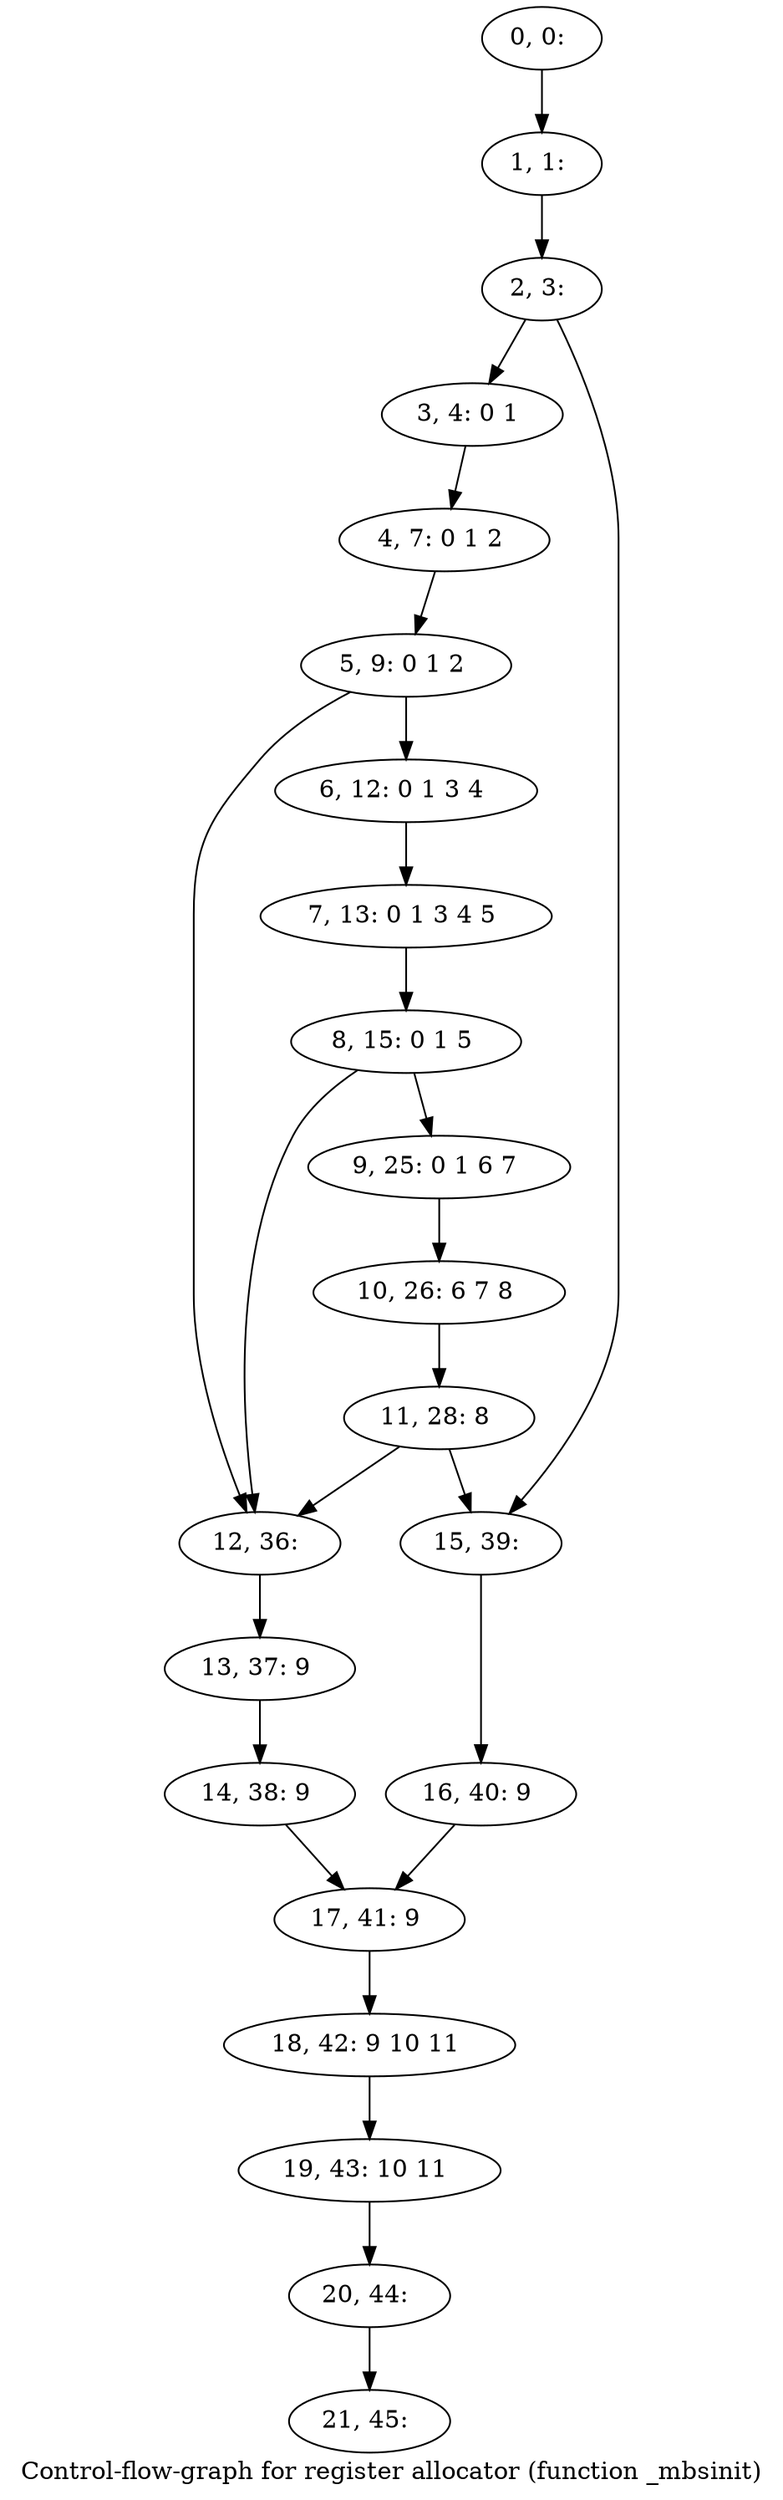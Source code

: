 digraph G {
graph [label="Control-flow-graph for register allocator (function _mbsinit)"]
0[label="0, 0: "];
1[label="1, 1: "];
2[label="2, 3: "];
3[label="3, 4: 0 1 "];
4[label="4, 7: 0 1 2 "];
5[label="5, 9: 0 1 2 "];
6[label="6, 12: 0 1 3 4 "];
7[label="7, 13: 0 1 3 4 5 "];
8[label="8, 15: 0 1 5 "];
9[label="9, 25: 0 1 6 7 "];
10[label="10, 26: 6 7 8 "];
11[label="11, 28: 8 "];
12[label="12, 36: "];
13[label="13, 37: 9 "];
14[label="14, 38: 9 "];
15[label="15, 39: "];
16[label="16, 40: 9 "];
17[label="17, 41: 9 "];
18[label="18, 42: 9 10 11 "];
19[label="19, 43: 10 11 "];
20[label="20, 44: "];
21[label="21, 45: "];
0->1 ;
1->2 ;
2->3 ;
2->15 ;
3->4 ;
4->5 ;
5->6 ;
5->12 ;
6->7 ;
7->8 ;
8->9 ;
8->12 ;
9->10 ;
10->11 ;
11->12 ;
11->15 ;
12->13 ;
13->14 ;
14->17 ;
15->16 ;
16->17 ;
17->18 ;
18->19 ;
19->20 ;
20->21 ;
}
